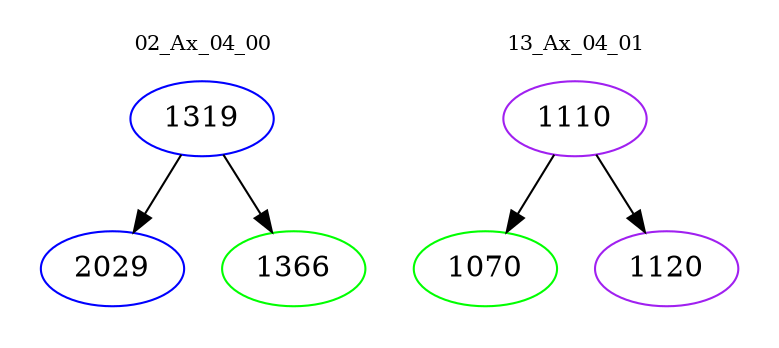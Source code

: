 digraph{
subgraph cluster_0 {
color = white
label = "02_Ax_04_00";
fontsize=10;
T0_1319 [label="1319", color="blue"]
T0_1319 -> T0_2029 [color="black"]
T0_2029 [label="2029", color="blue"]
T0_1319 -> T0_1366 [color="black"]
T0_1366 [label="1366", color="green"]
}
subgraph cluster_1 {
color = white
label = "13_Ax_04_01";
fontsize=10;
T1_1110 [label="1110", color="purple"]
T1_1110 -> T1_1070 [color="black"]
T1_1070 [label="1070", color="green"]
T1_1110 -> T1_1120 [color="black"]
T1_1120 [label="1120", color="purple"]
}
}
